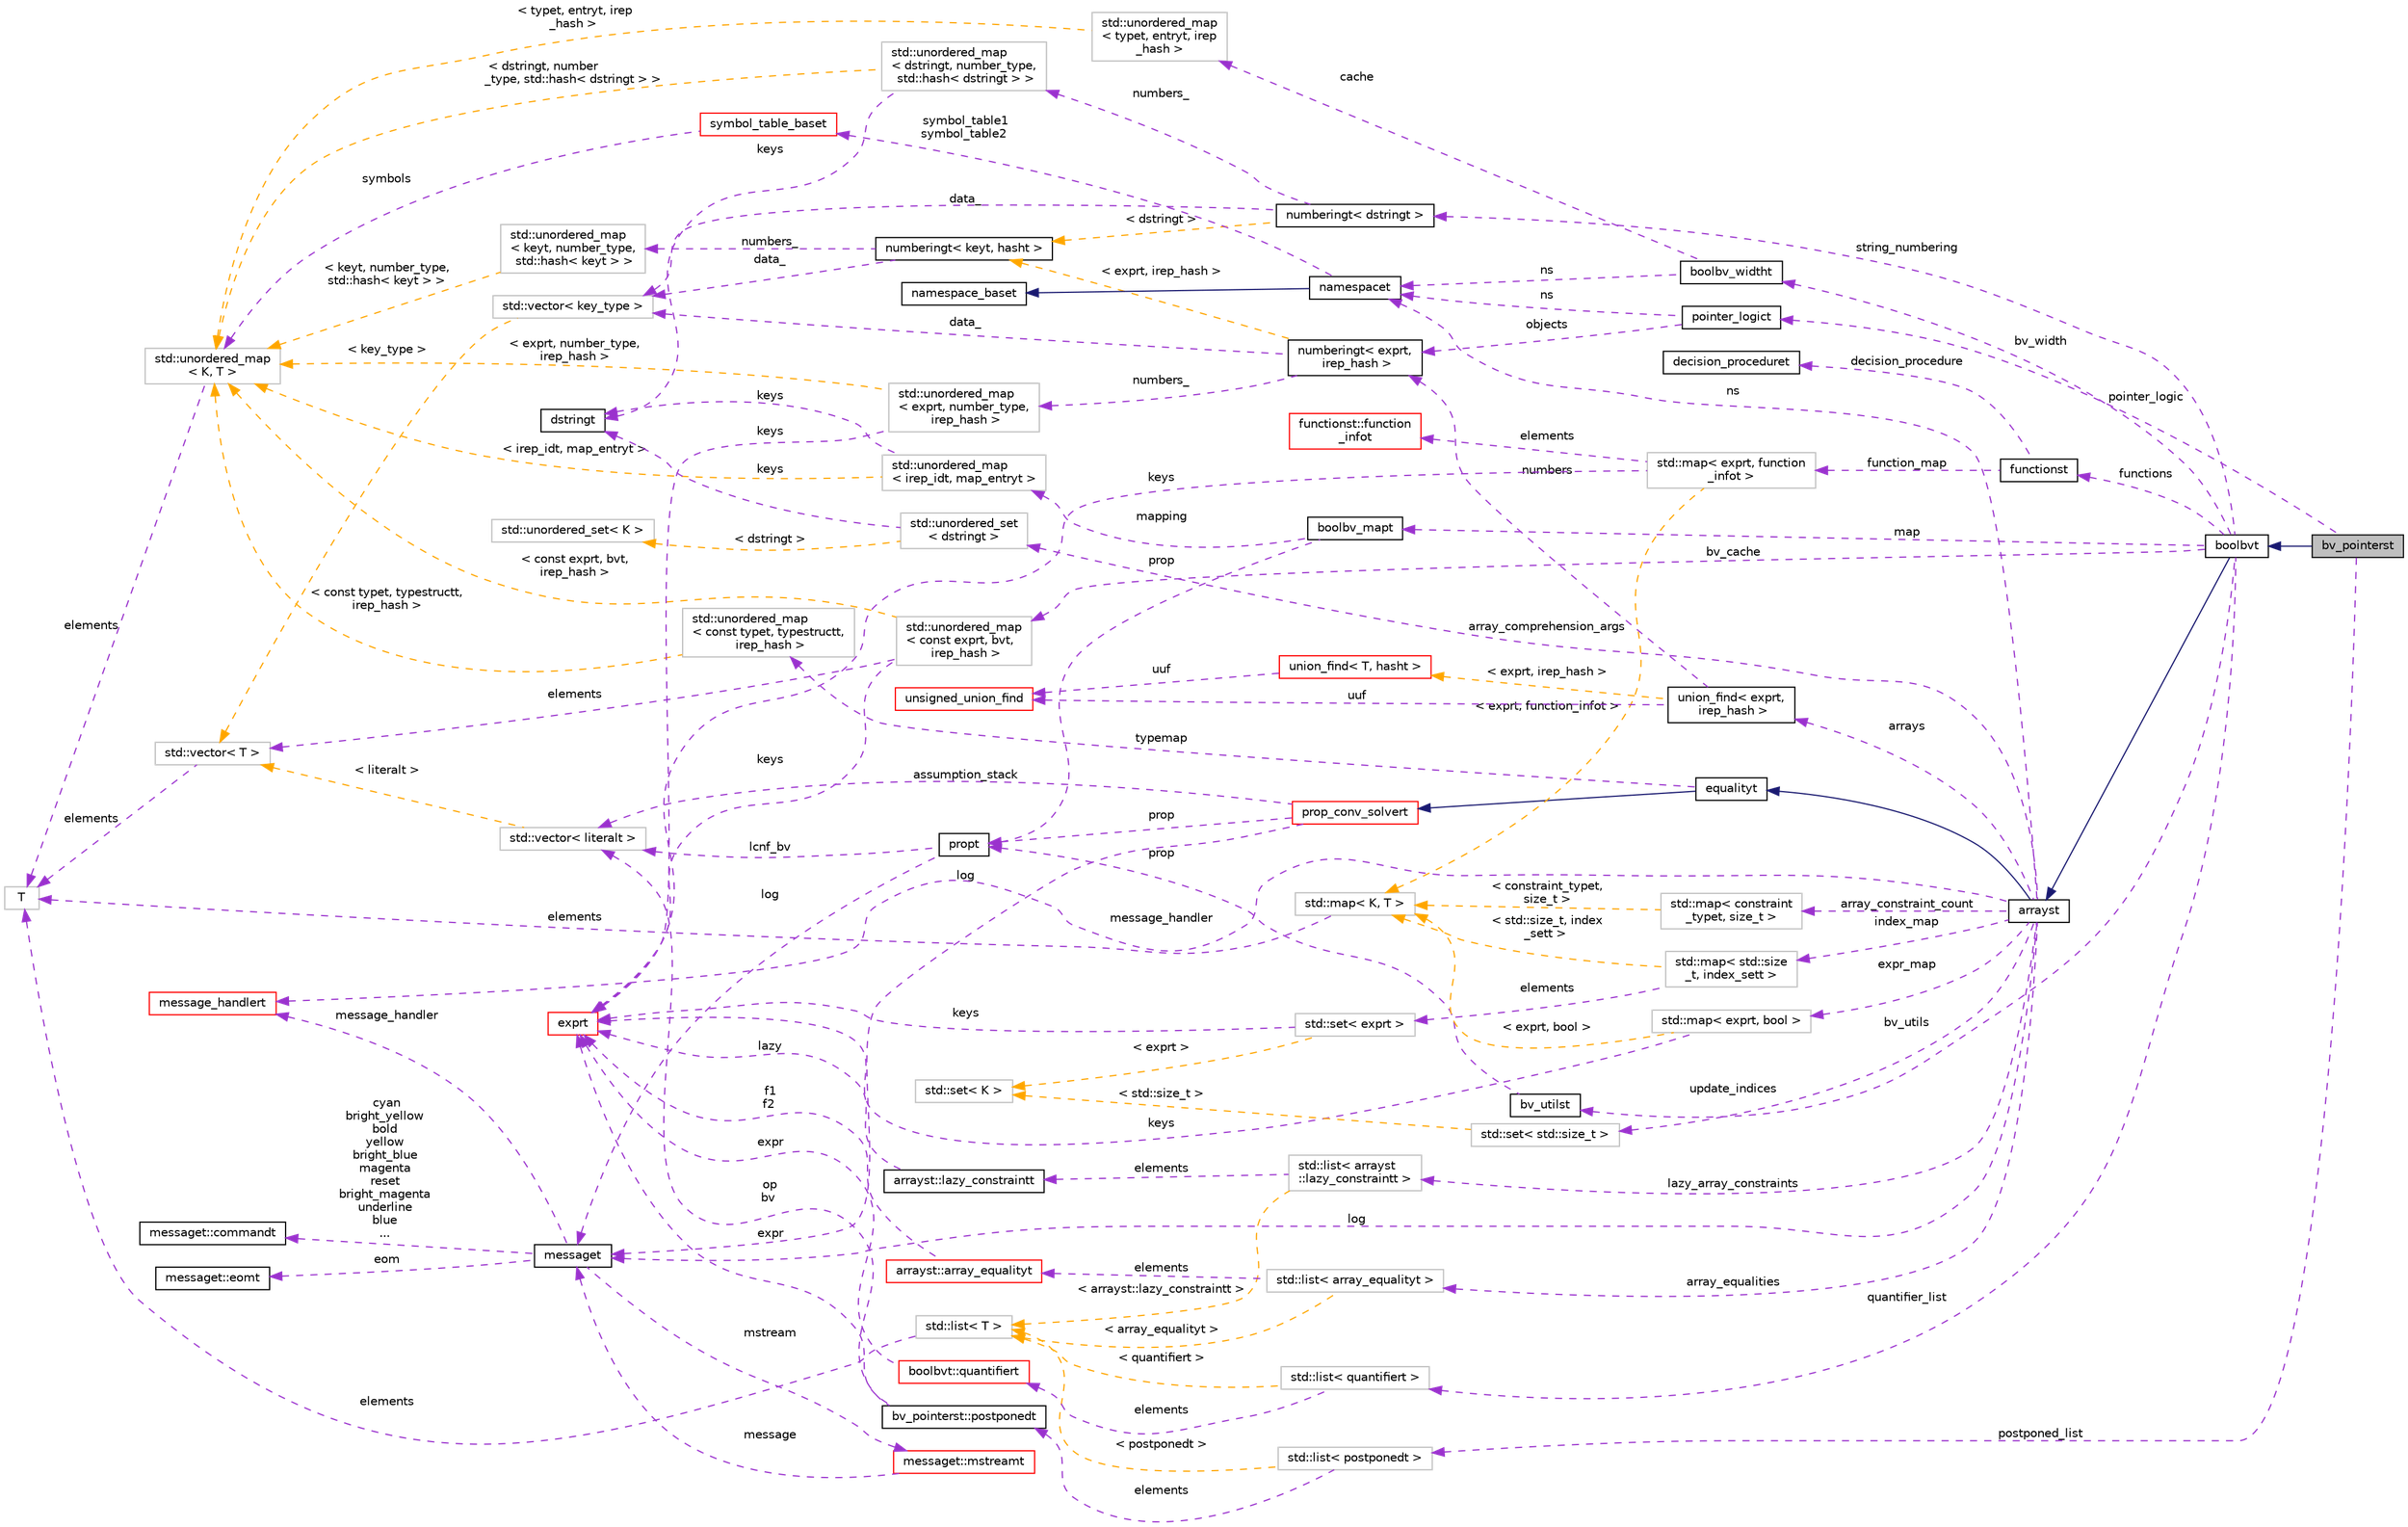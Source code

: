 digraph "bv_pointerst"
{
 // LATEX_PDF_SIZE
  bgcolor="transparent";
  edge [fontname="Helvetica",fontsize="10",labelfontname="Helvetica",labelfontsize="10"];
  node [fontname="Helvetica",fontsize="10",shape=record];
  rankdir="LR";
  Node1 [label="bv_pointerst",height=0.2,width=0.4,color="black", fillcolor="grey75", style="filled", fontcolor="black",tooltip=" "];
  Node2 -> Node1 [dir="back",color="midnightblue",fontsize="10",style="solid",fontname="Helvetica"];
  Node2 [label="boolbvt",height=0.2,width=0.4,color="black",URL="$classboolbvt.html",tooltip=" "];
  Node3 -> Node2 [dir="back",color="midnightblue",fontsize="10",style="solid",fontname="Helvetica"];
  Node3 [label="arrayst",height=0.2,width=0.4,color="black",URL="$classarrayst.html",tooltip=" "];
  Node4 -> Node3 [dir="back",color="midnightblue",fontsize="10",style="solid",fontname="Helvetica"];
  Node4 [label="equalityt",height=0.2,width=0.4,color="black",URL="$classequalityt.html",tooltip=" "];
  Node5 -> Node4 [dir="back",color="midnightblue",fontsize="10",style="solid",fontname="Helvetica"];
  Node5 [label="prop_conv_solvert",height=0.2,width=0.4,color="red",URL="$classprop__conv__solvert.html",tooltip=" "];
  Node17 -> Node5 [dir="back",color="darkorchid3",fontsize="10",style="dashed",label=" log" ,fontname="Helvetica"];
  Node17 [label="messaget",height=0.2,width=0.4,color="black",URL="$classmessaget.html",tooltip="Class that provides messages with a built-in verbosity 'level'."];
  Node18 -> Node17 [dir="back",color="darkorchid3",fontsize="10",style="dashed",label=" message_handler" ,fontname="Helvetica"];
  Node18 [label="message_handlert",height=0.2,width=0.4,color="red",URL="$classmessage__handlert.html",tooltip=" "];
  Node21 -> Node17 [dir="back",color="darkorchid3",fontsize="10",style="dashed",label=" cyan\nbright_yellow\nbold\nyellow\nbright_blue\nmagenta\nreset\nbright_magenta\nunderline\nblue\n..." ,fontname="Helvetica"];
  Node21 [label="messaget::commandt",height=0.2,width=0.4,color="black",URL="$classmessaget_1_1commandt.html",tooltip=" "];
  Node22 -> Node17 [dir="back",color="darkorchid3",fontsize="10",style="dashed",label=" mstream" ,fontname="Helvetica"];
  Node22 [label="messaget::mstreamt",height=0.2,width=0.4,color="red",URL="$classmessaget_1_1mstreamt.html",tooltip=" "];
  Node17 -> Node22 [dir="back",color="darkorchid3",fontsize="10",style="dashed",label=" message" ,fontname="Helvetica"];
  Node35 -> Node17 [dir="back",color="darkorchid3",fontsize="10",style="dashed",label=" eom" ,fontname="Helvetica"];
  Node35 [label="messaget::eomt",height=0.2,width=0.4,color="black",URL="$classmessaget_1_1eomt.html",tooltip=" "];
  Node40 -> Node5 [dir="back",color="darkorchid3",fontsize="10",style="dashed",label=" prop" ,fontname="Helvetica"];
  Node40 [label="propt",height=0.2,width=0.4,color="black",URL="$classpropt.html",tooltip="TO_BE_DOCUMENTED."];
  Node17 -> Node40 [dir="back",color="darkorchid3",fontsize="10",style="dashed",label=" log" ,fontname="Helvetica"];
  Node41 -> Node40 [dir="back",color="darkorchid3",fontsize="10",style="dashed",label=" lcnf_bv" ,fontname="Helvetica"];
  Node41 [label="std::vector\< literalt \>",height=0.2,width=0.4,color="grey75",tooltip=" "];
  Node20 -> Node41 [dir="back",color="orange",fontsize="10",style="dashed",label=" \< literalt \>" ,fontname="Helvetica"];
  Node20 [label="std::vector\< T \>",height=0.2,width=0.4,color="grey75",tooltip="STL class."];
  Node16 -> Node20 [dir="back",color="darkorchid3",fontsize="10",style="dashed",label=" elements" ,fontname="Helvetica"];
  Node16 [label="T",height=0.2,width=0.4,color="grey75",tooltip=" "];
  Node41 -> Node5 [dir="back",color="darkorchid3",fontsize="10",style="dashed",label=" assumption_stack" ,fontname="Helvetica"];
  Node42 -> Node4 [dir="back",color="darkorchid3",fontsize="10",style="dashed",label=" typemap" ,fontname="Helvetica"];
  Node42 [label="std::unordered_map\l\< const typet, typestructt,\l irep_hash \>",height=0.2,width=0.4,color="grey75",tooltip=" "];
  Node38 -> Node42 [dir="back",color="orange",fontsize="10",style="dashed",label=" \< const typet, typestructt,\l irep_hash \>" ,fontname="Helvetica"];
  Node38 [label="std::unordered_map\l\< K, T \>",height=0.2,width=0.4,color="grey75",tooltip="STL class."];
  Node16 -> Node38 [dir="back",color="darkorchid3",fontsize="10",style="dashed",label=" elements" ,fontname="Helvetica"];
  Node48 -> Node3 [dir="back",color="darkorchid3",fontsize="10",style="dashed",label=" array_comprehension_args" ,fontname="Helvetica"];
  Node48 [label="std::unordered_set\l\< dstringt \>",height=0.2,width=0.4,color="grey75",tooltip=" "];
  Node12 -> Node48 [dir="back",color="darkorchid3",fontsize="10",style="dashed",label=" keys" ,fontname="Helvetica"];
  Node12 [label="dstringt",height=0.2,width=0.4,color="black",URL="$classdstringt.html",tooltip="dstringt has one field, an unsigned integer no which is an index into a static table of strings."];
  Node49 -> Node48 [dir="back",color="orange",fontsize="10",style="dashed",label=" \< dstringt \>" ,fontname="Helvetica"];
  Node49 [label="std::unordered_set\< K \>",height=0.2,width=0.4,color="grey75",tooltip="STL class."];
  Node18 -> Node3 [dir="back",color="darkorchid3",fontsize="10",style="dashed",label=" message_handler" ,fontname="Helvetica"];
  Node50 -> Node3 [dir="back",color="darkorchid3",fontsize="10",style="dashed",label=" array_constraint_count" ,fontname="Helvetica"];
  Node50 [label="std::map\< constraint\l_typet, size_t \>",height=0.2,width=0.4,color="grey75",tooltip=" "];
  Node14 -> Node50 [dir="back",color="orange",fontsize="10",style="dashed",label=" \< constraint_typet,\l size_t \>" ,fontname="Helvetica"];
  Node14 [label="std::map\< K, T \>",height=0.2,width=0.4,color="grey75",tooltip="STL class."];
  Node16 -> Node14 [dir="back",color="darkorchid3",fontsize="10",style="dashed",label=" elements" ,fontname="Helvetica"];
  Node17 -> Node3 [dir="back",color="darkorchid3",fontsize="10",style="dashed",label=" log" ,fontname="Helvetica"];
  Node51 -> Node3 [dir="back",color="darkorchid3",fontsize="10",style="dashed",label=" arrays" ,fontname="Helvetica"];
  Node51 [label="union_find\< exprt,\l irep_hash \>",height=0.2,width=0.4,color="black",URL="$classunion__find.html",tooltip=" "];
  Node52 -> Node51 [dir="back",color="darkorchid3",fontsize="10",style="dashed",label=" uuf" ,fontname="Helvetica"];
  Node52 [label="unsigned_union_find",height=0.2,width=0.4,color="red",URL="$classunsigned__union__find.html",tooltip=" "];
  Node55 -> Node51 [dir="back",color="darkorchid3",fontsize="10",style="dashed",label=" numbers" ,fontname="Helvetica"];
  Node55 [label="numberingt\< exprt,\l irep_hash \>",height=0.2,width=0.4,color="black",URL="$classnumberingt.html",tooltip=" "];
  Node56 -> Node55 [dir="back",color="darkorchid3",fontsize="10",style="dashed",label=" numbers_" ,fontname="Helvetica"];
  Node56 [label="std::unordered_map\l\< exprt, number_type,\l irep_hash \>",height=0.2,width=0.4,color="grey75",tooltip=" "];
  Node37 -> Node56 [dir="back",color="darkorchid3",fontsize="10",style="dashed",label=" keys" ,fontname="Helvetica"];
  Node37 [label="exprt",height=0.2,width=0.4,color="red",URL="$classexprt.html",tooltip="Base class for all expressions."];
  Node38 -> Node56 [dir="back",color="orange",fontsize="10",style="dashed",label=" \< exprt, number_type,\l irep_hash \>" ,fontname="Helvetica"];
  Node57 -> Node55 [dir="back",color="darkorchid3",fontsize="10",style="dashed",label=" data_" ,fontname="Helvetica"];
  Node57 [label="std::vector\< key_type \>",height=0.2,width=0.4,color="grey75",tooltip=" "];
  Node20 -> Node57 [dir="back",color="orange",fontsize="10",style="dashed",label=" \< key_type \>" ,fontname="Helvetica"];
  Node58 -> Node55 [dir="back",color="orange",fontsize="10",style="dashed",label=" \< exprt, irep_hash \>" ,fontname="Helvetica"];
  Node58 [label="numberingt\< keyt, hasht \>",height=0.2,width=0.4,color="black",URL="$classnumberingt.html",tooltip=" "];
  Node59 -> Node58 [dir="back",color="darkorchid3",fontsize="10",style="dashed",label=" numbers_" ,fontname="Helvetica"];
  Node59 [label="std::unordered_map\l\< keyt, number_type,\l std::hash\< keyt \> \>",height=0.2,width=0.4,color="grey75",tooltip=" "];
  Node38 -> Node59 [dir="back",color="orange",fontsize="10",style="dashed",label=" \< keyt, number_type,\l std::hash\< keyt \> \>" ,fontname="Helvetica"];
  Node57 -> Node58 [dir="back",color="darkorchid3",fontsize="10",style="dashed",label=" data_" ,fontname="Helvetica"];
  Node60 -> Node51 [dir="back",color="orange",fontsize="10",style="dashed",label=" \< exprt, irep_hash \>" ,fontname="Helvetica"];
  Node60 [label="union_find\< T, hasht \>",height=0.2,width=0.4,color="red",URL="$classunion__find.html",tooltip=" "];
  Node52 -> Node60 [dir="back",color="darkorchid3",fontsize="10",style="dashed",label=" uuf" ,fontname="Helvetica"];
  Node63 -> Node3 [dir="back",color="darkorchid3",fontsize="10",style="dashed",label=" ns" ,fontname="Helvetica"];
  Node63 [label="namespacet",height=0.2,width=0.4,color="black",URL="$classnamespacet.html",tooltip="A namespacet is essentially one or two symbol tables bound together, to allow for symbol lookups in t..."];
  Node64 -> Node63 [dir="back",color="midnightblue",fontsize="10",style="solid",fontname="Helvetica"];
  Node64 [label="namespace_baset",height=0.2,width=0.4,color="black",URL="$classnamespace__baset.html",tooltip="Basic interface for a namespace."];
  Node65 -> Node63 [dir="back",color="darkorchid3",fontsize="10",style="dashed",label=" symbol_table1\nsymbol_table2" ,fontname="Helvetica"];
  Node65 [label="symbol_table_baset",height=0.2,width=0.4,color="red",URL="$classsymbol__table__baset.html",tooltip="The symbol table base class interface."];
  Node38 -> Node65 [dir="back",color="darkorchid3",fontsize="10",style="dashed",label=" symbols" ,fontname="Helvetica"];
  Node67 -> Node3 [dir="back",color="darkorchid3",fontsize="10",style="dashed",label=" index_map" ,fontname="Helvetica"];
  Node67 [label="std::map\< std::size\l_t, index_sett \>",height=0.2,width=0.4,color="grey75",tooltip=" "];
  Node68 -> Node67 [dir="back",color="darkorchid3",fontsize="10",style="dashed",label=" elements" ,fontname="Helvetica"];
  Node68 [label="std::set\< exprt \>",height=0.2,width=0.4,color="grey75",tooltip=" "];
  Node37 -> Node68 [dir="back",color="darkorchid3",fontsize="10",style="dashed",label=" keys" ,fontname="Helvetica"];
  Node69 -> Node68 [dir="back",color="orange",fontsize="10",style="dashed",label=" \< exprt \>" ,fontname="Helvetica"];
  Node69 [label="std::set\< K \>",height=0.2,width=0.4,color="grey75",tooltip="STL class."];
  Node14 -> Node67 [dir="back",color="orange",fontsize="10",style="dashed",label=" \< std::size_t, index\l_sett \>" ,fontname="Helvetica"];
  Node70 -> Node3 [dir="back",color="darkorchid3",fontsize="10",style="dashed",label=" update_indices" ,fontname="Helvetica"];
  Node70 [label="std::set\< std::size_t \>",height=0.2,width=0.4,color="grey75",tooltip=" "];
  Node69 -> Node70 [dir="back",color="orange",fontsize="10",style="dashed",label=" \< std::size_t \>" ,fontname="Helvetica"];
  Node71 -> Node3 [dir="back",color="darkorchid3",fontsize="10",style="dashed",label=" expr_map" ,fontname="Helvetica"];
  Node71 [label="std::map\< exprt, bool \>",height=0.2,width=0.4,color="grey75",tooltip=" "];
  Node37 -> Node71 [dir="back",color="darkorchid3",fontsize="10",style="dashed",label=" keys" ,fontname="Helvetica"];
  Node14 -> Node71 [dir="back",color="orange",fontsize="10",style="dashed",label=" \< exprt, bool \>" ,fontname="Helvetica"];
  Node72 -> Node3 [dir="back",color="darkorchid3",fontsize="10",style="dashed",label=" lazy_array_constraints" ,fontname="Helvetica"];
  Node72 [label="std::list\< arrayst\l::lazy_constraintt \>",height=0.2,width=0.4,color="grey75",tooltip=" "];
  Node73 -> Node72 [dir="back",color="darkorchid3",fontsize="10",style="dashed",label=" elements" ,fontname="Helvetica"];
  Node73 [label="arrayst::lazy_constraintt",height=0.2,width=0.4,color="black",URL="$structarrayst_1_1lazy__constraintt.html",tooltip=" "];
  Node37 -> Node73 [dir="back",color="darkorchid3",fontsize="10",style="dashed",label=" lazy" ,fontname="Helvetica"];
  Node74 -> Node72 [dir="back",color="orange",fontsize="10",style="dashed",label=" \< arrayst::lazy_constraintt \>" ,fontname="Helvetica"];
  Node74 [label="std::list\< T \>",height=0.2,width=0.4,color="grey75",tooltip="STL class."];
  Node16 -> Node74 [dir="back",color="darkorchid3",fontsize="10",style="dashed",label=" elements" ,fontname="Helvetica"];
  Node75 -> Node3 [dir="back",color="darkorchid3",fontsize="10",style="dashed",label=" array_equalities" ,fontname="Helvetica"];
  Node75 [label="std::list\< array_equalityt \>",height=0.2,width=0.4,color="grey75",tooltip=" "];
  Node76 -> Node75 [dir="back",color="darkorchid3",fontsize="10",style="dashed",label=" elements" ,fontname="Helvetica"];
  Node76 [label="arrayst::array_equalityt",height=0.2,width=0.4,color="red",URL="$structarrayst_1_1array__equalityt.html",tooltip=" "];
  Node37 -> Node76 [dir="back",color="darkorchid3",fontsize="10",style="dashed",label=" f1\nf2" ,fontname="Helvetica"];
  Node74 -> Node75 [dir="back",color="orange",fontsize="10",style="dashed",label=" \< array_equalityt \>" ,fontname="Helvetica"];
  Node77 -> Node2 [dir="back",color="darkorchid3",fontsize="10",style="dashed",label=" functions" ,fontname="Helvetica"];
  Node77 [label="functionst",height=0.2,width=0.4,color="black",URL="$classfunctionst.html",tooltip=" "];
  Node78 -> Node77 [dir="back",color="darkorchid3",fontsize="10",style="dashed",label=" function_map" ,fontname="Helvetica"];
  Node78 [label="std::map\< exprt, function\l_infot \>",height=0.2,width=0.4,color="grey75",tooltip=" "];
  Node79 -> Node78 [dir="back",color="darkorchid3",fontsize="10",style="dashed",label=" elements" ,fontname="Helvetica"];
  Node79 [label="functionst::function\l_infot",height=0.2,width=0.4,color="red",URL="$structfunctionst_1_1function__infot.html",tooltip=" "];
  Node37 -> Node78 [dir="back",color="darkorchid3",fontsize="10",style="dashed",label=" keys" ,fontname="Helvetica"];
  Node14 -> Node78 [dir="back",color="orange",fontsize="10",style="dashed",label=" \< exprt, function_infot \>" ,fontname="Helvetica"];
  Node9 -> Node77 [dir="back",color="darkorchid3",fontsize="10",style="dashed",label=" decision_procedure" ,fontname="Helvetica"];
  Node9 [label="decision_proceduret",height=0.2,width=0.4,color="black",URL="$classdecision__proceduret.html",tooltip=" "];
  Node84 -> Node2 [dir="back",color="darkorchid3",fontsize="10",style="dashed",label=" bv_utils" ,fontname="Helvetica"];
  Node84 [label="bv_utilst",height=0.2,width=0.4,color="black",URL="$classbv__utilst.html",tooltip=" "];
  Node40 -> Node84 [dir="back",color="darkorchid3",fontsize="10",style="dashed",label=" prop" ,fontname="Helvetica"];
  Node85 -> Node2 [dir="back",color="darkorchid3",fontsize="10",style="dashed",label=" string_numbering" ,fontname="Helvetica"];
  Node85 [label="numberingt\< dstringt \>",height=0.2,width=0.4,color="black",URL="$classnumberingt.html",tooltip=" "];
  Node86 -> Node85 [dir="back",color="darkorchid3",fontsize="10",style="dashed",label=" numbers_" ,fontname="Helvetica"];
  Node86 [label="std::unordered_map\l\< dstringt, number_type,\l std::hash\< dstringt \> \>",height=0.2,width=0.4,color="grey75",tooltip=" "];
  Node12 -> Node86 [dir="back",color="darkorchid3",fontsize="10",style="dashed",label=" keys" ,fontname="Helvetica"];
  Node38 -> Node86 [dir="back",color="orange",fontsize="10",style="dashed",label=" \< dstringt, number\l_type, std::hash\< dstringt \> \>" ,fontname="Helvetica"];
  Node57 -> Node85 [dir="back",color="darkorchid3",fontsize="10",style="dashed",label=" data_" ,fontname="Helvetica"];
  Node58 -> Node85 [dir="back",color="orange",fontsize="10",style="dashed",label=" \< dstringt \>" ,fontname="Helvetica"];
  Node87 -> Node2 [dir="back",color="darkorchid3",fontsize="10",style="dashed",label=" bv_width" ,fontname="Helvetica"];
  Node87 [label="boolbv_widtht",height=0.2,width=0.4,color="black",URL="$classboolbv__widtht.html",tooltip=" "];
  Node63 -> Node87 [dir="back",color="darkorchid3",fontsize="10",style="dashed",label=" ns" ,fontname="Helvetica"];
  Node88 -> Node87 [dir="back",color="darkorchid3",fontsize="10",style="dashed",label=" cache" ,fontname="Helvetica"];
  Node88 [label="std::unordered_map\l\< typet, entryt, irep\l_hash \>",height=0.2,width=0.4,color="grey75",tooltip=" "];
  Node38 -> Node88 [dir="back",color="orange",fontsize="10",style="dashed",label=" \< typet, entryt, irep\l_hash \>" ,fontname="Helvetica"];
  Node89 -> Node2 [dir="back",color="darkorchid3",fontsize="10",style="dashed",label=" quantifier_list" ,fontname="Helvetica"];
  Node89 [label="std::list\< quantifiert \>",height=0.2,width=0.4,color="grey75",tooltip=" "];
  Node90 -> Node89 [dir="back",color="darkorchid3",fontsize="10",style="dashed",label=" elements" ,fontname="Helvetica"];
  Node90 [label="boolbvt::quantifiert",height=0.2,width=0.4,color="red",URL="$classboolbvt_1_1quantifiert.html",tooltip=" "];
  Node37 -> Node90 [dir="back",color="darkorchid3",fontsize="10",style="dashed",label=" expr" ,fontname="Helvetica"];
  Node74 -> Node89 [dir="back",color="orange",fontsize="10",style="dashed",label=" \< quantifiert \>" ,fontname="Helvetica"];
  Node91 -> Node2 [dir="back",color="darkorchid3",fontsize="10",style="dashed",label=" bv_cache" ,fontname="Helvetica"];
  Node91 [label="std::unordered_map\l\< const exprt, bvt,\l irep_hash \>",height=0.2,width=0.4,color="grey75",tooltip=" "];
  Node37 -> Node91 [dir="back",color="darkorchid3",fontsize="10",style="dashed",label=" keys" ,fontname="Helvetica"];
  Node20 -> Node91 [dir="back",color="darkorchid3",fontsize="10",style="dashed",label=" elements" ,fontname="Helvetica"];
  Node38 -> Node91 [dir="back",color="orange",fontsize="10",style="dashed",label=" \< const exprt, bvt,\l irep_hash \>" ,fontname="Helvetica"];
  Node92 -> Node2 [dir="back",color="darkorchid3",fontsize="10",style="dashed",label=" map" ,fontname="Helvetica"];
  Node92 [label="boolbv_mapt",height=0.2,width=0.4,color="black",URL="$classboolbv__mapt.html",tooltip=" "];
  Node93 -> Node92 [dir="back",color="darkorchid3",fontsize="10",style="dashed",label=" mapping" ,fontname="Helvetica"];
  Node93 [label="std::unordered_map\l\< irep_idt, map_entryt \>",height=0.2,width=0.4,color="grey75",tooltip=" "];
  Node12 -> Node93 [dir="back",color="darkorchid3",fontsize="10",style="dashed",label=" keys" ,fontname="Helvetica"];
  Node38 -> Node93 [dir="back",color="orange",fontsize="10",style="dashed",label=" \< irep_idt, map_entryt \>" ,fontname="Helvetica"];
  Node40 -> Node92 [dir="back",color="darkorchid3",fontsize="10",style="dashed",label=" prop" ,fontname="Helvetica"];
  Node95 -> Node1 [dir="back",color="darkorchid3",fontsize="10",style="dashed",label=" postponed_list" ,fontname="Helvetica"];
  Node95 [label="std::list\< postponedt \>",height=0.2,width=0.4,color="grey75",tooltip=" "];
  Node96 -> Node95 [dir="back",color="darkorchid3",fontsize="10",style="dashed",label=" elements" ,fontname="Helvetica"];
  Node96 [label="bv_pointerst::postponedt",height=0.2,width=0.4,color="black",URL="$structbv__pointerst_1_1postponedt.html",tooltip=" "];
  Node37 -> Node96 [dir="back",color="darkorchid3",fontsize="10",style="dashed",label=" expr" ,fontname="Helvetica"];
  Node41 -> Node96 [dir="back",color="darkorchid3",fontsize="10",style="dashed",label=" op\nbv" ,fontname="Helvetica"];
  Node74 -> Node95 [dir="back",color="orange",fontsize="10",style="dashed",label=" \< postponedt \>" ,fontname="Helvetica"];
  Node97 -> Node1 [dir="back",color="darkorchid3",fontsize="10",style="dashed",label=" pointer_logic" ,fontname="Helvetica"];
  Node97 [label="pointer_logict",height=0.2,width=0.4,color="black",URL="$classpointer__logict.html",tooltip=" "];
  Node63 -> Node97 [dir="back",color="darkorchid3",fontsize="10",style="dashed",label=" ns" ,fontname="Helvetica"];
  Node55 -> Node97 [dir="back",color="darkorchid3",fontsize="10",style="dashed",label=" objects" ,fontname="Helvetica"];
}
